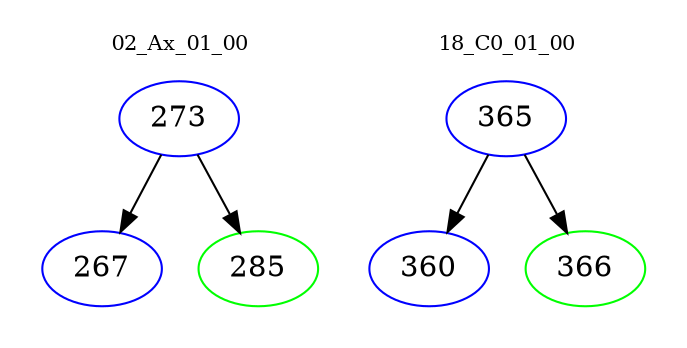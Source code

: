 digraph{
subgraph cluster_0 {
color = white
label = "02_Ax_01_00";
fontsize=10;
T0_273 [label="273", color="blue"]
T0_273 -> T0_267 [color="black"]
T0_267 [label="267", color="blue"]
T0_273 -> T0_285 [color="black"]
T0_285 [label="285", color="green"]
}
subgraph cluster_1 {
color = white
label = "18_C0_01_00";
fontsize=10;
T1_365 [label="365", color="blue"]
T1_365 -> T1_360 [color="black"]
T1_360 [label="360", color="blue"]
T1_365 -> T1_366 [color="black"]
T1_366 [label="366", color="green"]
}
}
